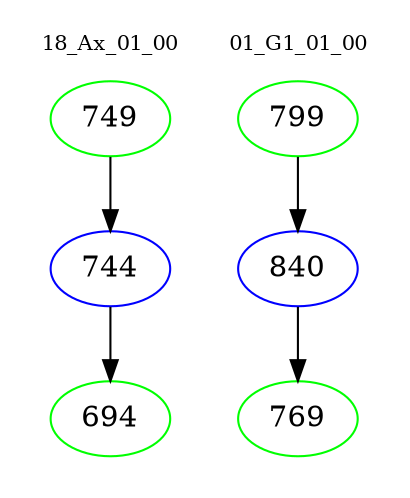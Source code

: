 digraph{
subgraph cluster_0 {
color = white
label = "18_Ax_01_00";
fontsize=10;
T0_749 [label="749", color="green"]
T0_749 -> T0_744 [color="black"]
T0_744 [label="744", color="blue"]
T0_744 -> T0_694 [color="black"]
T0_694 [label="694", color="green"]
}
subgraph cluster_1 {
color = white
label = "01_G1_01_00";
fontsize=10;
T1_799 [label="799", color="green"]
T1_799 -> T1_840 [color="black"]
T1_840 [label="840", color="blue"]
T1_840 -> T1_769 [color="black"]
T1_769 [label="769", color="green"]
}
}

